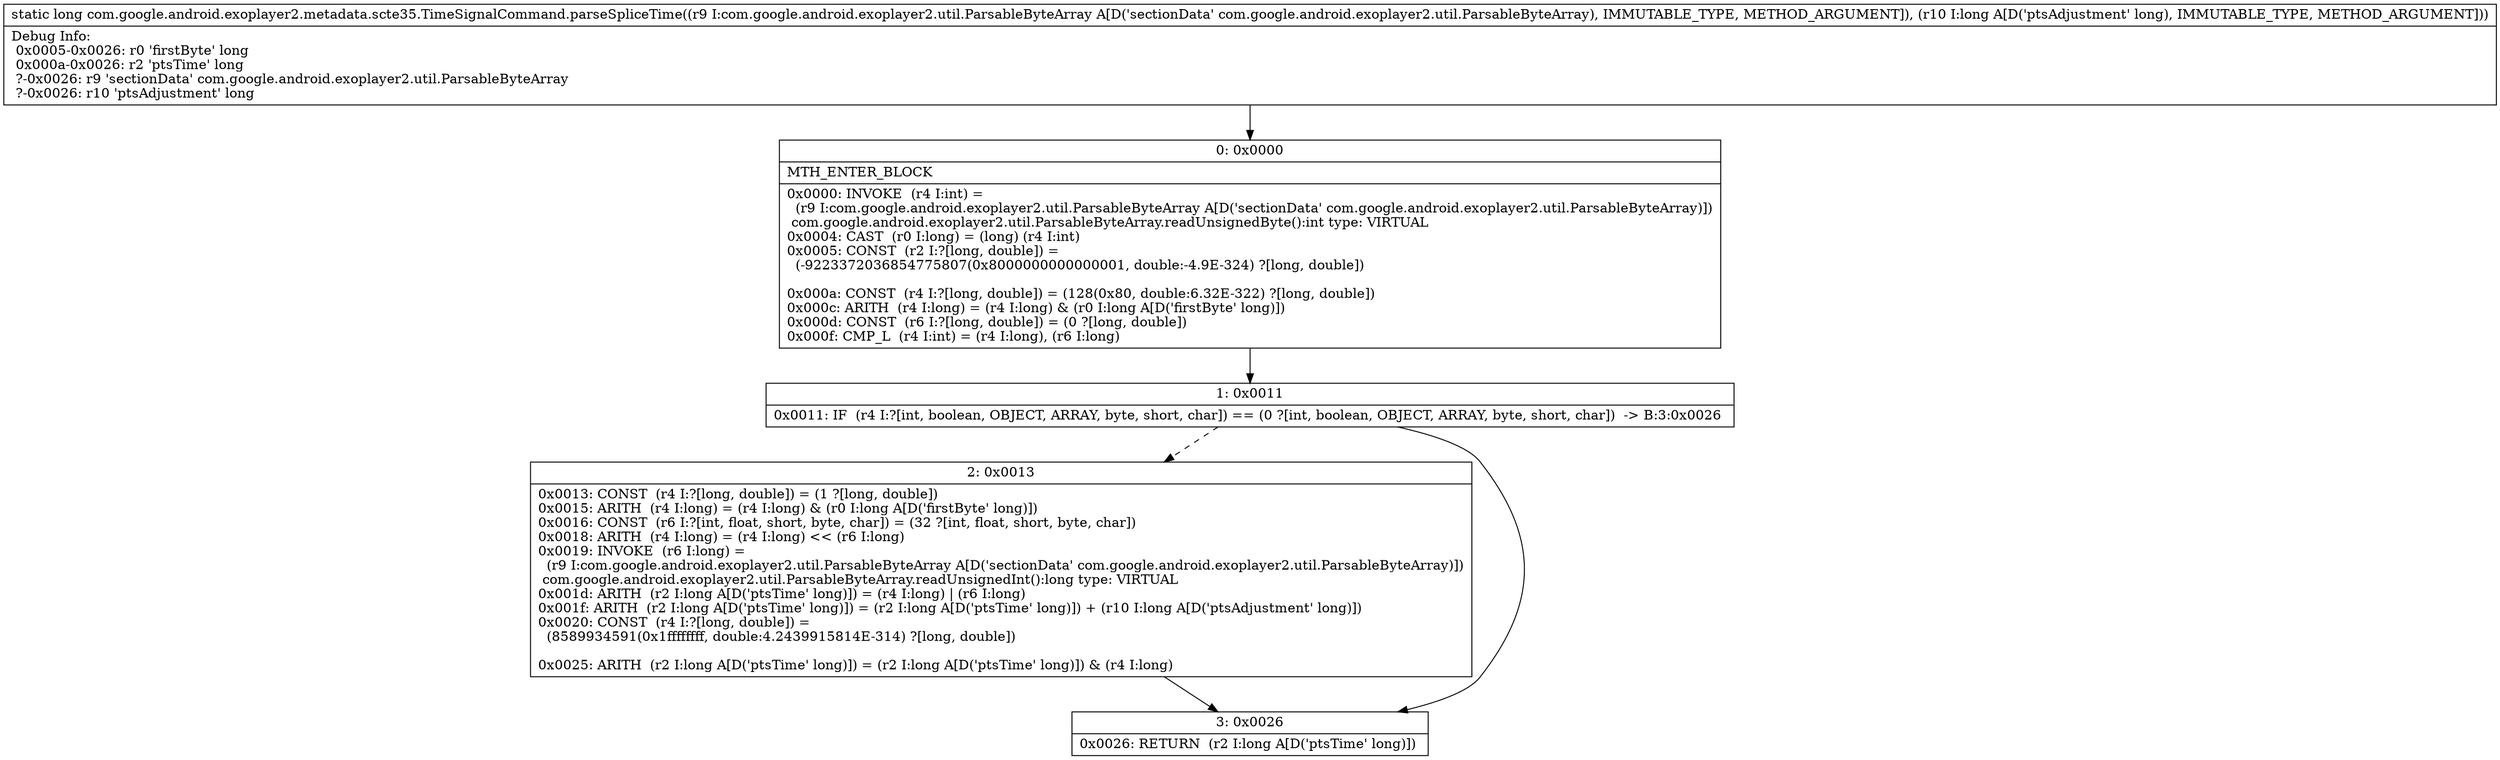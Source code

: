 digraph "CFG forcom.google.android.exoplayer2.metadata.scte35.TimeSignalCommand.parseSpliceTime(Lcom\/google\/android\/exoplayer2\/util\/ParsableByteArray;J)J" {
Node_0 [shape=record,label="{0\:\ 0x0000|MTH_ENTER_BLOCK\l|0x0000: INVOKE  (r4 I:int) = \l  (r9 I:com.google.android.exoplayer2.util.ParsableByteArray A[D('sectionData' com.google.android.exoplayer2.util.ParsableByteArray)])\l com.google.android.exoplayer2.util.ParsableByteArray.readUnsignedByte():int type: VIRTUAL \l0x0004: CAST  (r0 I:long) = (long) (r4 I:int) \l0x0005: CONST  (r2 I:?[long, double]) = \l  (\-9223372036854775807(0x8000000000000001, double:\-4.9E\-324) ?[long, double])\l \l0x000a: CONST  (r4 I:?[long, double]) = (128(0x80, double:6.32E\-322) ?[long, double]) \l0x000c: ARITH  (r4 I:long) = (r4 I:long) & (r0 I:long A[D('firstByte' long)]) \l0x000d: CONST  (r6 I:?[long, double]) = (0 ?[long, double]) \l0x000f: CMP_L  (r4 I:int) = (r4 I:long), (r6 I:long) \l}"];
Node_1 [shape=record,label="{1\:\ 0x0011|0x0011: IF  (r4 I:?[int, boolean, OBJECT, ARRAY, byte, short, char]) == (0 ?[int, boolean, OBJECT, ARRAY, byte, short, char])  \-\> B:3:0x0026 \l}"];
Node_2 [shape=record,label="{2\:\ 0x0013|0x0013: CONST  (r4 I:?[long, double]) = (1 ?[long, double]) \l0x0015: ARITH  (r4 I:long) = (r4 I:long) & (r0 I:long A[D('firstByte' long)]) \l0x0016: CONST  (r6 I:?[int, float, short, byte, char]) = (32 ?[int, float, short, byte, char]) \l0x0018: ARITH  (r4 I:long) = (r4 I:long) \<\< (r6 I:long) \l0x0019: INVOKE  (r6 I:long) = \l  (r9 I:com.google.android.exoplayer2.util.ParsableByteArray A[D('sectionData' com.google.android.exoplayer2.util.ParsableByteArray)])\l com.google.android.exoplayer2.util.ParsableByteArray.readUnsignedInt():long type: VIRTUAL \l0x001d: ARITH  (r2 I:long A[D('ptsTime' long)]) = (r4 I:long) \| (r6 I:long) \l0x001f: ARITH  (r2 I:long A[D('ptsTime' long)]) = (r2 I:long A[D('ptsTime' long)]) + (r10 I:long A[D('ptsAdjustment' long)]) \l0x0020: CONST  (r4 I:?[long, double]) = \l  (8589934591(0x1ffffffff, double:4.2439915814E\-314) ?[long, double])\l \l0x0025: ARITH  (r2 I:long A[D('ptsTime' long)]) = (r2 I:long A[D('ptsTime' long)]) & (r4 I:long) \l}"];
Node_3 [shape=record,label="{3\:\ 0x0026|0x0026: RETURN  (r2 I:long A[D('ptsTime' long)]) \l}"];
MethodNode[shape=record,label="{static long com.google.android.exoplayer2.metadata.scte35.TimeSignalCommand.parseSpliceTime((r9 I:com.google.android.exoplayer2.util.ParsableByteArray A[D('sectionData' com.google.android.exoplayer2.util.ParsableByteArray), IMMUTABLE_TYPE, METHOD_ARGUMENT]), (r10 I:long A[D('ptsAdjustment' long), IMMUTABLE_TYPE, METHOD_ARGUMENT]))  | Debug Info:\l  0x0005\-0x0026: r0 'firstByte' long\l  0x000a\-0x0026: r2 'ptsTime' long\l  ?\-0x0026: r9 'sectionData' com.google.android.exoplayer2.util.ParsableByteArray\l  ?\-0x0026: r10 'ptsAdjustment' long\l}"];
MethodNode -> Node_0;
Node_0 -> Node_1;
Node_1 -> Node_2[style=dashed];
Node_1 -> Node_3;
Node_2 -> Node_3;
}

